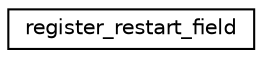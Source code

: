 digraph "Graphical Class Hierarchy"
{
 // INTERACTIVE_SVG=YES
 // LATEX_PDF_SIZE
  edge [fontname="Helvetica",fontsize="10",labelfontname="Helvetica",labelfontsize="10"];
  node [fontname="Helvetica",fontsize="10",shape=record];
  rankdir="LR";
  Node0 [label="register_restart_field",height=0.2,width=0.4,color="black", fillcolor="white", style="filled",URL="$interfacefms2__io__mod_1_1register__restart__field.html",tooltip="Similar to register_field, but occupies the field with data for restarts  Example usage:"];
}
